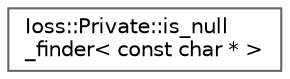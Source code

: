 digraph "Graphical Class Hierarchy"
{
 // INTERACTIVE_SVG=YES
 // LATEX_PDF_SIZE
  bgcolor="transparent";
  edge [fontname=Helvetica,fontsize=10,labelfontname=Helvetica,labelfontsize=10];
  node [fontname=Helvetica,fontsize=10,shape=box,height=0.2,width=0.4];
  rankdir="LR";
  Node0 [id="Node000000",label="Ioss::Private::is_null\l_finder\< const char * \>",height=0.2,width=0.4,color="grey40", fillcolor="white", style="filled",URL="$structIoss_1_1Private_1_1is__null__finder_3_01const_01char_01_5_01_4.html",tooltip=" "];
}
